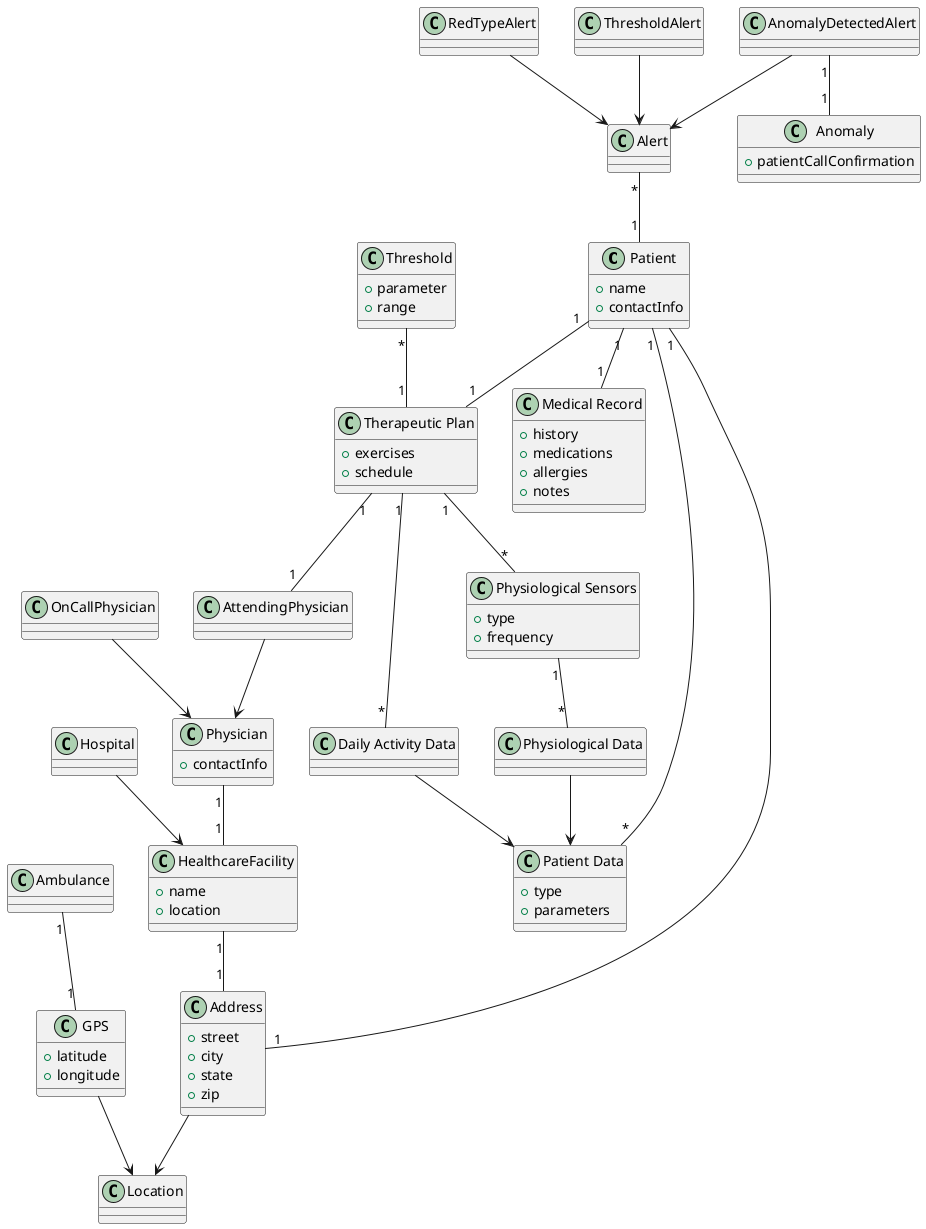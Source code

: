 @startuml data_diagram
' Class diagram for the problem architecture (WHAT)

class Patient {
  +name
  +contactInfo
}

class "Medical Record" as MedicalRecord {
  +history
  +medications
  +allergies
  +notes
}

class "Therapeutic Plan" as TherapeuticPlan {
  +exercises
  +schedule
}

class "Patient Data" as PatientData {
  +type
  +parameters
}

class "Physiological Data" as PhysiologicalData {

}

class "Daily Activity Data" as DailyActivityData {

}

class Physician {
  +contactInfo
}

class AttendingPhysician {
}

class OnCallPhysician {
}

class HealthcareFacility {
  +name
  +location
}

class Hospital {
}

class Ambulance {

}

class Alert {
}

class RedTypeAlert {

}

class AnomalyDetectedAlert {

}

class ThresholdAlert {

}

RedTypeAlert --> Alert
AnomalyDetectedAlert --> Alert
ThresholdAlert --> Alert

class Anomaly {
  + patientCallConfirmation
}


class Location {

}

class Address {
  +street
  +city
  +state
  +zip
}

class GPS {
  +latitude
  +longitude
}

class "Physiological Sensors" as PhysiologicalSensors {
  +type
  +frequency
}

class Threshold {
  +parameter
  +range
}

Threshold "*" -- "1" TherapeuticPlan
TherapeuticPlan "1" -- "*" DailyActivityData
TherapeuticPlan "1" -- "*" PhysiologicalSensors
PhysiologicalSensors "1" -- "*" PhysiologicalData

Address --> Location
GPS --> Location

HealthcareFacility "1" -- "1" Address
Ambulance "1" -- "1" GPS
Patient "1" -- "1" Address

AnomalyDetectedAlert "1" -- "1" Anomaly

' Relationships
Patient "1" -- "1" MedicalRecord
Patient "1" -- "1" TherapeuticPlan
Patient "1" -- "*" PatientData

TherapeuticPlan "1" -- "1" AttendingPhysician

Hospital --> HealthcareFacility

Physician "1" -- "1" HealthcareFacility

AttendingPhysician --> Physician
OnCallPhysician --> Physician

PhysiologicalData --> PatientData
DailyActivityData --> PatientData

Alert "*" -- "1" Patient


@enduml
